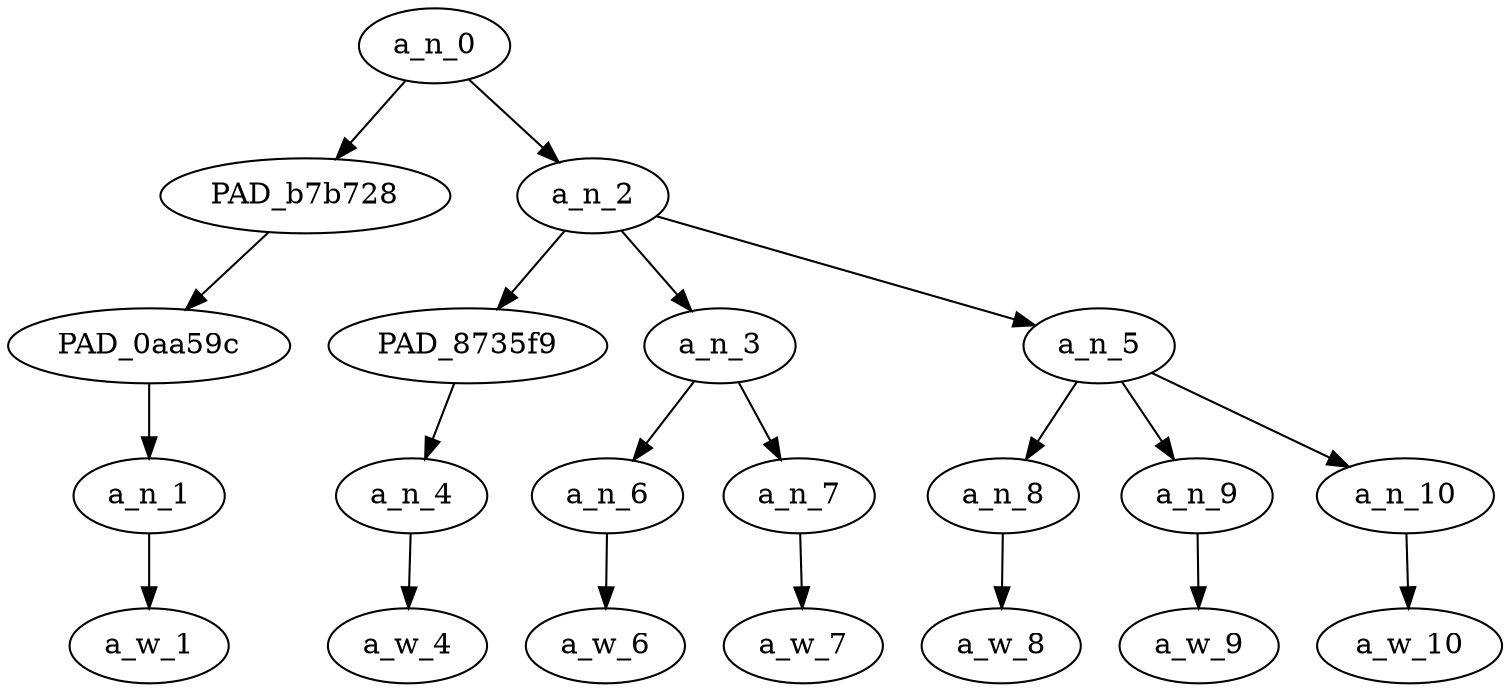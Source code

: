 strict digraph "" {
	a_n_0	[div_dir=1,
		index=0,
		level=4,
		pos="1.5833333333333333,4!",
		text_span="[0, 1, 2, 3, 4, 5, 6]",
		value=0.99999999];
	PAD_b7b728	[div_dir=1,
		index=0,
		level=3,
		pos="0.0,3!",
		text_span="[0]",
		value=0.32845858];
	a_n_0 -> PAD_b7b728;
	a_n_2	[div_dir=1,
		index=1,
		level=3,
		pos="3.1666666666666665,3!",
		text_span="[1, 2, 3, 4, 5, 6]",
		value=0.67019192];
	a_n_0 -> a_n_2;
	PAD_0aa59c	[div_dir=1,
		index=0,
		level=2,
		pos="0.0,2!",
		text_span="[0]",
		value=0.32845858];
	PAD_b7b728 -> PAD_0aa59c;
	a_n_1	[div_dir=1,
		index=0,
		level=1,
		pos="0.0,1!",
		text_span="[0]",
		value=0.32845858];
	PAD_0aa59c -> a_n_1;
	a_w_1	[div_dir=0,
		index=0,
		level=0,
		pos="0,0!",
		text_span="[0]",
		value=ovomits];
	a_n_1 -> a_w_1;
	PAD_8735f9	[div_dir=-1,
		index=2,
		level=2,
		pos="3.0,2!",
		text_span="[3]",
		value=0.04888300];
	a_n_2 -> PAD_8735f9;
	a_n_3	[div_dir=1,
		index=1,
		level=2,
		pos="1.5,2!",
		text_span="[1, 2]",
		value=0.31436271];
	a_n_2 -> a_n_3;
	a_n_5	[div_dir=1,
		index=3,
		level=2,
		pos="5.0,2!",
		text_span="[4, 5, 6]",
		value=0.30536842];
	a_n_2 -> a_n_5;
	a_n_4	[div_dir=-1,
		index=3,
		level=1,
		pos="3.0,1!",
		text_span="[3]",
		value=0.04888300];
	PAD_8735f9 -> a_n_4;
	a_w_4	[div_dir=0,
		index=3,
		level=0,
		pos="3,0!",
		text_span="[3]",
		value=and];
	a_n_4 -> a_w_4;
	a_n_6	[div_dir=1,
		index=1,
		level=1,
		pos="1.0,1!",
		text_span="[1]",
		value=0.07195989];
	a_n_3 -> a_n_6;
	a_n_7	[div_dir=1,
		index=2,
		level=1,
		pos="2.0,1!",
		text_span="[2]",
		value=0.24081669];
	a_n_3 -> a_n_7;
	a_w_6	[div_dir=0,
		index=1,
		level=0,
		pos="1,0!",
		text_span="[1]",
		value=a];
	a_n_6 -> a_w_6;
	a_w_7	[div_dir=0,
		index=2,
		level=0,
		pos="2,0!",
		text_span="[2]",
		value=nigger];
	a_n_7 -> a_w_7;
	a_n_8	[div_dir=1,
		index=4,
		level=1,
		pos="4.0,1!",
		text_span="[4]",
		value=0.04325340];
	a_n_5 -> a_n_8;
	a_n_9	[div_dir=-1,
		index=5,
		level=1,
		pos="5.0,1!",
		text_span="[5]",
		value=0.06031142];
	a_n_5 -> a_n_9;
	a_n_10	[div_dir=1,
		index=6,
		level=1,
		pos="6.0,1!",
		text_span="[6]",
		value=0.20087539];
	a_n_5 -> a_n_10;
	a_w_8	[div_dir=0,
		index=4,
		level=0,
		pos="4,0!",
		text_span="[4]",
		value=a1];
	a_n_8 -> a_w_8;
	a_w_9	[div_dir=0,
		index=5,
		level=0,
		pos="5,0!",
		text_span="[5]",
		value=half];
	a_n_9 -> a_w_9;
	a_w_10	[div_dir=0,
		index=6,
		level=0,
		pos="6,0!",
		text_span="[6]",
		value=nigger1];
	a_n_10 -> a_w_10;
}
